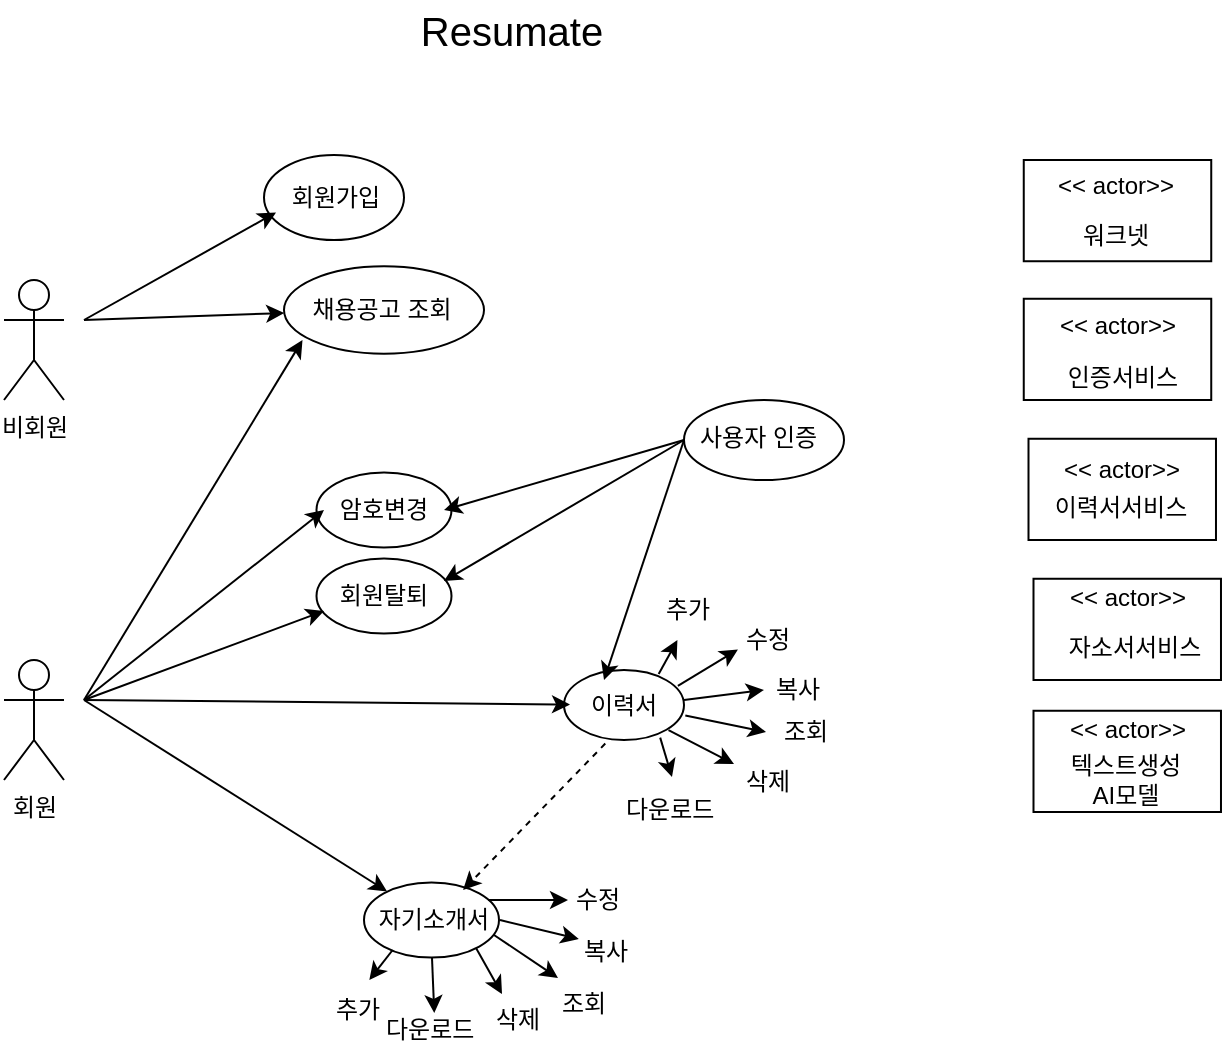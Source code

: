 <mxfile version="22.1.16" type="github">
  <diagram name="페이지-1" id="4Kzpew66DPg3UYz8mGqC">
    <mxGraphModel dx="687" dy="610" grid="1" gridSize="10" guides="1" tooltips="1" connect="1" arrows="1" fold="1" page="1" pageScale="1" pageWidth="827" pageHeight="1169" math="0" shadow="0">
      <root>
        <mxCell id="0" />
        <mxCell id="1" parent="0" />
        <mxCell id="-f8Y4yXEr9Oxtdk6bjGY-95" value="" style="rounded=0;whiteSpace=wrap;html=1;" vertex="1" parent="1">
          <mxGeometry x="674.75" y="515.38" width="93.74" height="50.62" as="geometry" />
        </mxCell>
        <mxCell id="-f8Y4yXEr9Oxtdk6bjGY-94" value="" style="rounded=0;whiteSpace=wrap;html=1;" vertex="1" parent="1">
          <mxGeometry x="674.75" y="449.38" width="93.74" height="50.62" as="geometry" />
        </mxCell>
        <mxCell id="-f8Y4yXEr9Oxtdk6bjGY-93" value="" style="rounded=0;whiteSpace=wrap;html=1;" vertex="1" parent="1">
          <mxGeometry x="672.25" y="379.38" width="93.74" height="50.62" as="geometry" />
        </mxCell>
        <mxCell id="-f8Y4yXEr9Oxtdk6bjGY-92" value="" style="rounded=0;whiteSpace=wrap;html=1;" vertex="1" parent="1">
          <mxGeometry x="669.88" y="309.38" width="93.74" height="50.62" as="geometry" />
        </mxCell>
        <mxCell id="-f8Y4yXEr9Oxtdk6bjGY-91" value="" style="rounded=0;whiteSpace=wrap;html=1;" vertex="1" parent="1">
          <mxGeometry x="669.88" y="240" width="93.74" height="50.62" as="geometry" />
        </mxCell>
        <mxCell id="-f8Y4yXEr9Oxtdk6bjGY-79" value="" style="ellipse;whiteSpace=wrap;html=1;" vertex="1" parent="1">
          <mxGeometry x="500" y="360" width="80" height="40" as="geometry" />
        </mxCell>
        <mxCell id="-f8Y4yXEr9Oxtdk6bjGY-77" value="" style="ellipse;whiteSpace=wrap;html=1;" vertex="1" parent="1">
          <mxGeometry x="340" y="601.25" width="67.5" height="37.5" as="geometry" />
        </mxCell>
        <mxCell id="-f8Y4yXEr9Oxtdk6bjGY-74" value="" style="ellipse;whiteSpace=wrap;html=1;" vertex="1" parent="1">
          <mxGeometry x="440" y="495" width="60" height="35" as="geometry" />
        </mxCell>
        <mxCell id="-f8Y4yXEr9Oxtdk6bjGY-73" value="" style="ellipse;whiteSpace=wrap;html=1;" vertex="1" parent="1">
          <mxGeometry x="316.25" y="439.25" width="67.5" height="37.5" as="geometry" />
        </mxCell>
        <mxCell id="-f8Y4yXEr9Oxtdk6bjGY-72" value="" style="ellipse;whiteSpace=wrap;html=1;" vertex="1" parent="1">
          <mxGeometry x="316.25" y="396.25" width="67.5" height="37.5" as="geometry" />
        </mxCell>
        <mxCell id="-f8Y4yXEr9Oxtdk6bjGY-70" value="" style="ellipse;whiteSpace=wrap;html=1;" vertex="1" parent="1">
          <mxGeometry x="300" y="293.13" width="100" height="43.75" as="geometry" />
        </mxCell>
        <mxCell id="-f8Y4yXEr9Oxtdk6bjGY-69" value="" style="ellipse;whiteSpace=wrap;html=1;" vertex="1" parent="1">
          <mxGeometry x="290" y="237.5" width="70" height="42.5" as="geometry" />
        </mxCell>
        <mxCell id="-f8Y4yXEr9Oxtdk6bjGY-3" value="회원" style="shape=umlActor;verticalLabelPosition=bottom;verticalAlign=top;html=1;outlineConnect=0;" vertex="1" parent="1">
          <mxGeometry x="160" y="490" width="30" height="60" as="geometry" />
        </mxCell>
        <mxCell id="-f8Y4yXEr9Oxtdk6bjGY-9" value="비회원" style="shape=umlActor;verticalLabelPosition=bottom;verticalAlign=top;html=1;outlineConnect=0;" vertex="1" parent="1">
          <mxGeometry x="160" y="300" width="30" height="60" as="geometry" />
        </mxCell>
        <mxCell id="-f8Y4yXEr9Oxtdk6bjGY-10" value="&lt;font style=&quot;font-size: 20px;&quot;&gt;Resumate&lt;/font&gt;" style="text;html=1;strokeColor=none;fillColor=none;align=center;verticalAlign=middle;whiteSpace=wrap;rounded=0;" vertex="1" parent="1">
          <mxGeometry x="364" y="160" width="100" height="30" as="geometry" />
        </mxCell>
        <mxCell id="-f8Y4yXEr9Oxtdk6bjGY-13" value="" style="endArrow=classic;html=1;rounded=0;entryX=0;entryY=0.75;entryDx=0;entryDy=0;" edge="1" parent="1" target="-f8Y4yXEr9Oxtdk6bjGY-15">
          <mxGeometry width="50" height="50" relative="1" as="geometry">
            <mxPoint x="200" y="320" as="sourcePoint" />
            <mxPoint x="291" y="270" as="targetPoint" />
          </mxGeometry>
        </mxCell>
        <mxCell id="-f8Y4yXEr9Oxtdk6bjGY-15" value="회원가입" style="text;html=1;strokeColor=none;fillColor=none;align=center;verticalAlign=middle;whiteSpace=wrap;rounded=0;" vertex="1" parent="1">
          <mxGeometry x="296" y="243.75" width="60" height="30" as="geometry" />
        </mxCell>
        <mxCell id="-f8Y4yXEr9Oxtdk6bjGY-16" value="채용공고 조회" style="text;html=1;strokeColor=none;fillColor=none;align=center;verticalAlign=middle;whiteSpace=wrap;rounded=0;" vertex="1" parent="1">
          <mxGeometry x="309.25" y="300" width="80" height="30" as="geometry" />
        </mxCell>
        <mxCell id="-f8Y4yXEr9Oxtdk6bjGY-17" value="암호변경" style="text;html=1;strokeColor=none;fillColor=none;align=center;verticalAlign=middle;whiteSpace=wrap;rounded=0;" vertex="1" parent="1">
          <mxGeometry x="320" y="400" width="60" height="30" as="geometry" />
        </mxCell>
        <mxCell id="-f8Y4yXEr9Oxtdk6bjGY-18" value="회원탈퇴" style="text;html=1;strokeColor=none;fillColor=none;align=center;verticalAlign=middle;whiteSpace=wrap;rounded=0;" vertex="1" parent="1">
          <mxGeometry x="320" y="443" width="60" height="30" as="geometry" />
        </mxCell>
        <mxCell id="-f8Y4yXEr9Oxtdk6bjGY-20" value="" style="endArrow=classic;html=1;rounded=0;" edge="1" parent="1" target="-f8Y4yXEr9Oxtdk6bjGY-70">
          <mxGeometry width="50" height="50" relative="1" as="geometry">
            <mxPoint x="200" y="320" as="sourcePoint" />
            <mxPoint x="250" y="320" as="targetPoint" />
          </mxGeometry>
        </mxCell>
        <mxCell id="-f8Y4yXEr9Oxtdk6bjGY-21" value="" style="endArrow=classic;html=1;rounded=0;entryX=0;entryY=1;entryDx=0;entryDy=0;" edge="1" parent="1" target="-f8Y4yXEr9Oxtdk6bjGY-16">
          <mxGeometry width="50" height="50" relative="1" as="geometry">
            <mxPoint x="200" y="510" as="sourcePoint" />
            <mxPoint x="293.6" y="330" as="targetPoint" />
          </mxGeometry>
        </mxCell>
        <mxCell id="-f8Y4yXEr9Oxtdk6bjGY-22" value="" style="endArrow=classic;html=1;rounded=0;entryX=0;entryY=0.5;entryDx=0;entryDy=0;" edge="1" parent="1" target="-f8Y4yXEr9Oxtdk6bjGY-17">
          <mxGeometry width="50" height="50" relative="1" as="geometry">
            <mxPoint x="200" y="510" as="sourcePoint" />
            <mxPoint x="260" y="460" as="targetPoint" />
          </mxGeometry>
        </mxCell>
        <mxCell id="-f8Y4yXEr9Oxtdk6bjGY-23" value="" style="endArrow=classic;html=1;rounded=0;entryX=0;entryY=0.75;entryDx=0;entryDy=0;" edge="1" parent="1" target="-f8Y4yXEr9Oxtdk6bjGY-18">
          <mxGeometry width="50" height="50" relative="1" as="geometry">
            <mxPoint x="200" y="510" as="sourcePoint" />
            <mxPoint x="320" y="460" as="targetPoint" />
          </mxGeometry>
        </mxCell>
        <mxCell id="-f8Y4yXEr9Oxtdk6bjGY-24" value="" style="endArrow=classic;html=1;rounded=0;" edge="1" parent="1" target="-f8Y4yXEr9Oxtdk6bjGY-25">
          <mxGeometry width="50" height="50" relative="1" as="geometry">
            <mxPoint x="200" y="510" as="sourcePoint" />
            <mxPoint x="410" y="420" as="targetPoint" />
          </mxGeometry>
        </mxCell>
        <mxCell id="-f8Y4yXEr9Oxtdk6bjGY-25" value="이력서" style="text;html=1;strokeColor=none;fillColor=none;align=center;verticalAlign=middle;whiteSpace=wrap;rounded=0;" vertex="1" parent="1">
          <mxGeometry x="443" y="500" width="54" height="25" as="geometry" />
        </mxCell>
        <mxCell id="-f8Y4yXEr9Oxtdk6bjGY-26" value="" style="endArrow=classic;html=1;rounded=0;entryX=0.164;entryY=0.022;entryDx=0;entryDy=0;entryPerimeter=0;" edge="1" parent="1" target="-f8Y4yXEr9Oxtdk6bjGY-27">
          <mxGeometry width="50" height="50" relative="1" as="geometry">
            <mxPoint x="200" y="510" as="sourcePoint" />
            <mxPoint x="250" y="545" as="targetPoint" />
          </mxGeometry>
        </mxCell>
        <mxCell id="-f8Y4yXEr9Oxtdk6bjGY-27" value="자기소개서" style="text;html=1;strokeColor=none;fillColor=none;align=center;verticalAlign=middle;whiteSpace=wrap;rounded=0;" vertex="1" parent="1">
          <mxGeometry x="340" y="605" width="70" height="30" as="geometry" />
        </mxCell>
        <mxCell id="-f8Y4yXEr9Oxtdk6bjGY-28" value="" style="endArrow=classic;html=1;rounded=0;exitX=0.789;exitY=0.056;exitDx=0;exitDy=0;exitPerimeter=0;" edge="1" parent="1" source="-f8Y4yXEr9Oxtdk6bjGY-74" target="-f8Y4yXEr9Oxtdk6bjGY-30">
          <mxGeometry width="50" height="50" relative="1" as="geometry">
            <mxPoint x="480" y="500" as="sourcePoint" />
            <mxPoint x="500" y="480" as="targetPoint" />
          </mxGeometry>
        </mxCell>
        <mxCell id="-f8Y4yXEr9Oxtdk6bjGY-30" value="추가" style="text;strokeColor=none;fillColor=none;align=left;verticalAlign=middle;spacingLeft=4;spacingRight=4;overflow=hidden;points=[[0,0.5],[1,0.5]];portConstraint=eastwest;rotatable=0;whiteSpace=wrap;html=1;" vertex="1" parent="1">
          <mxGeometry x="485" y="450" width="40" height="30" as="geometry" />
        </mxCell>
        <mxCell id="-f8Y4yXEr9Oxtdk6bjGY-31" value="" style="endArrow=classic;html=1;rounded=0;entryX=0.049;entryY=0.658;entryDx=0;entryDy=0;entryPerimeter=0;exitX=0.999;exitY=0.116;exitDx=0;exitDy=0;exitPerimeter=0;" edge="1" parent="1" source="-f8Y4yXEr9Oxtdk6bjGY-25" target="-f8Y4yXEr9Oxtdk6bjGY-32">
          <mxGeometry width="50" height="50" relative="1" as="geometry">
            <mxPoint x="500" y="500" as="sourcePoint" />
            <mxPoint x="550" y="450" as="targetPoint" />
          </mxGeometry>
        </mxCell>
        <mxCell id="-f8Y4yXEr9Oxtdk6bjGY-32" value="수정" style="text;strokeColor=none;fillColor=none;align=left;verticalAlign=middle;spacingLeft=4;spacingRight=4;overflow=hidden;points=[[0,0.5],[1,0.5]];portConstraint=eastwest;rotatable=0;whiteSpace=wrap;html=1;" vertex="1" parent="1">
          <mxGeometry x="525" y="465" width="40" height="30" as="geometry" />
        </mxCell>
        <mxCell id="-f8Y4yXEr9Oxtdk6bjGY-33" value="" style="endArrow=classic;html=1;rounded=0;entryX=0;entryY=0.5;entryDx=0;entryDy=0;" edge="1" parent="1" target="-f8Y4yXEr9Oxtdk6bjGY-34">
          <mxGeometry width="50" height="50" relative="1" as="geometry">
            <mxPoint x="500" y="510" as="sourcePoint" />
            <mxPoint x="565" y="465" as="targetPoint" />
          </mxGeometry>
        </mxCell>
        <mxCell id="-f8Y4yXEr9Oxtdk6bjGY-34" value="복사" style="text;strokeColor=none;fillColor=none;align=left;verticalAlign=middle;spacingLeft=4;spacingRight=4;overflow=hidden;points=[[0,0.5],[1,0.5]];portConstraint=eastwest;rotatable=0;whiteSpace=wrap;html=1;" vertex="1" parent="1">
          <mxGeometry x="540" y="490" width="40" height="30" as="geometry" />
        </mxCell>
        <mxCell id="-f8Y4yXEr9Oxtdk6bjGY-40" value="" style="endArrow=classic;html=1;rounded=0;entryX=0;entryY=0.5;entryDx=0;entryDy=0;exitX=1.011;exitY=0.649;exitDx=0;exitDy=0;exitPerimeter=0;" edge="1" parent="1" source="-f8Y4yXEr9Oxtdk6bjGY-74" target="-f8Y4yXEr9Oxtdk6bjGY-41">
          <mxGeometry width="50" height="50" relative="1" as="geometry">
            <mxPoint x="503.88" y="515.66" as="sourcePoint" />
            <mxPoint x="536" y="535" as="targetPoint" />
          </mxGeometry>
        </mxCell>
        <mxCell id="-f8Y4yXEr9Oxtdk6bjGY-41" value="조회" style="text;html=1;strokeColor=none;fillColor=none;align=center;verticalAlign=middle;whiteSpace=wrap;rounded=0;" vertex="1" parent="1">
          <mxGeometry x="541" y="516" width="40" height="20" as="geometry" />
        </mxCell>
        <mxCell id="-f8Y4yXEr9Oxtdk6bjGY-42" value="" style="endArrow=classic;html=1;rounded=0;exitX=0.912;exitY=1.001;exitDx=0;exitDy=0;exitPerimeter=0;" edge="1" parent="1" source="-f8Y4yXEr9Oxtdk6bjGY-25" target="-f8Y4yXEr9Oxtdk6bjGY-43">
          <mxGeometry width="50" height="50" relative="1" as="geometry">
            <mxPoint x="410" y="540" as="sourcePoint" />
            <mxPoint x="460" y="490" as="targetPoint" />
          </mxGeometry>
        </mxCell>
        <mxCell id="-f8Y4yXEr9Oxtdk6bjGY-43" value="삭제" style="text;strokeColor=none;fillColor=none;align=left;verticalAlign=middle;spacingLeft=4;spacingRight=4;overflow=hidden;points=[[0,0.5],[1,0.5]];portConstraint=eastwest;rotatable=0;whiteSpace=wrap;html=1;" vertex="1" parent="1">
          <mxGeometry x="525" y="536" width="35" height="30" as="geometry" />
        </mxCell>
        <mxCell id="-f8Y4yXEr9Oxtdk6bjGY-44" value="" style="endArrow=classic;html=1;rounded=0;entryX=0.446;entryY=-0.049;entryDx=0;entryDy=0;entryPerimeter=0;exitX=0.835;exitY=1.153;exitDx=0;exitDy=0;exitPerimeter=0;" edge="1" parent="1" source="-f8Y4yXEr9Oxtdk6bjGY-25" target="-f8Y4yXEr9Oxtdk6bjGY-45">
          <mxGeometry width="50" height="50" relative="1" as="geometry">
            <mxPoint x="490" y="530" as="sourcePoint" />
            <mxPoint x="460" y="490" as="targetPoint" />
          </mxGeometry>
        </mxCell>
        <mxCell id="-f8Y4yXEr9Oxtdk6bjGY-45" value="다운로드" style="text;strokeColor=none;fillColor=none;align=left;verticalAlign=middle;spacingLeft=4;spacingRight=4;overflow=hidden;points=[[0,0.5],[1,0.5]];portConstraint=eastwest;rotatable=0;whiteSpace=wrap;html=1;" vertex="1" parent="1">
          <mxGeometry x="465" y="550" width="65" height="30" as="geometry" />
        </mxCell>
        <mxCell id="-f8Y4yXEr9Oxtdk6bjGY-46" value="" style="endArrow=classic;html=1;rounded=0;exitX=0.344;exitY=1.051;exitDx=0;exitDy=0;dashed=1;exitPerimeter=0;" edge="1" parent="1" source="-f8Y4yXEr9Oxtdk6bjGY-74" target="-f8Y4yXEr9Oxtdk6bjGY-27">
          <mxGeometry width="50" height="50" relative="1" as="geometry">
            <mxPoint x="410" y="540" as="sourcePoint" />
            <mxPoint x="460" y="490" as="targetPoint" />
          </mxGeometry>
        </mxCell>
        <mxCell id="-f8Y4yXEr9Oxtdk6bjGY-48" value="" style="endArrow=classic;html=1;rounded=0;" edge="1" parent="1">
          <mxGeometry width="50" height="50" relative="1" as="geometry">
            <mxPoint x="354.333" y="635" as="sourcePoint" />
            <mxPoint x="342.667" y="650" as="targetPoint" />
          </mxGeometry>
        </mxCell>
        <mxCell id="-f8Y4yXEr9Oxtdk6bjGY-49" value="추가" style="text;strokeColor=none;fillColor=none;align=left;verticalAlign=middle;spacingLeft=4;spacingRight=4;overflow=hidden;points=[[0,0.5],[1,0.5]];portConstraint=eastwest;rotatable=0;whiteSpace=wrap;html=1;" vertex="1" parent="1">
          <mxGeometry x="320" y="650" width="40" height="30" as="geometry" />
        </mxCell>
        <mxCell id="-f8Y4yXEr9Oxtdk6bjGY-50" value="" style="endArrow=classic;html=1;rounded=0;exitX=0.857;exitY=0.167;exitDx=0;exitDy=0;exitPerimeter=0;" edge="1" parent="1">
          <mxGeometry width="50" height="50" relative="1" as="geometry">
            <mxPoint x="401.99" y="610.01" as="sourcePoint" />
            <mxPoint x="442" y="610.003" as="targetPoint" />
          </mxGeometry>
        </mxCell>
        <mxCell id="-f8Y4yXEr9Oxtdk6bjGY-51" value="수정" style="text;strokeColor=none;fillColor=none;align=left;verticalAlign=middle;spacingLeft=4;spacingRight=4;overflow=hidden;points=[[0,0.5],[1,0.5]];portConstraint=eastwest;rotatable=0;whiteSpace=wrap;html=1;" vertex="1" parent="1">
          <mxGeometry x="440" y="595" width="40" height="30" as="geometry" />
        </mxCell>
        <mxCell id="-f8Y4yXEr9Oxtdk6bjGY-52" value="" style="endArrow=classic;html=1;rounded=0;entryX=0.15;entryY=0.267;entryDx=0;entryDy=0;entryPerimeter=0;exitX=1;exitY=0.5;exitDx=0;exitDy=0;" edge="1" parent="1">
          <mxGeometry width="50" height="50" relative="1" as="geometry">
            <mxPoint x="408" y="620" as="sourcePoint" />
            <mxPoint x="447.4" y="629.476" as="targetPoint" />
          </mxGeometry>
        </mxCell>
        <mxCell id="-f8Y4yXEr9Oxtdk6bjGY-53" value="복사" style="text;strokeColor=none;fillColor=none;align=left;verticalAlign=middle;spacingLeft=4;spacingRight=4;overflow=hidden;points=[[0,0.5],[1,0.5]];portConstraint=eastwest;rotatable=0;whiteSpace=wrap;html=1;" vertex="1" parent="1">
          <mxGeometry x="444" y="622" width="36" height="28" as="geometry" />
        </mxCell>
        <mxCell id="-f8Y4yXEr9Oxtdk6bjGY-54" value="" style="endArrow=classic;html=1;rounded=0;entryX=0;entryY=0.5;entryDx=0;entryDy=0;exitX=1;exitY=0.75;exitDx=0;exitDy=0;" edge="1" parent="1">
          <mxGeometry width="50" height="50" relative="1" as="geometry">
            <mxPoint x="405" y="627.5" as="sourcePoint" />
            <mxPoint x="437.0" y="649" as="targetPoint" />
          </mxGeometry>
        </mxCell>
        <mxCell id="-f8Y4yXEr9Oxtdk6bjGY-55" value="조회" style="text;html=1;strokeColor=none;fillColor=none;align=center;verticalAlign=middle;whiteSpace=wrap;rounded=0;" vertex="1" parent="1">
          <mxGeometry x="430" y="652" width="40" height="20" as="geometry" />
        </mxCell>
        <mxCell id="-f8Y4yXEr9Oxtdk6bjGY-56" value="" style="endArrow=classic;html=1;rounded=0;" edge="1" parent="1">
          <mxGeometry width="50" height="50" relative="1" as="geometry">
            <mxPoint x="396" y="634" as="sourcePoint" />
            <mxPoint x="409.013" y="657" as="targetPoint" />
          </mxGeometry>
        </mxCell>
        <mxCell id="-f8Y4yXEr9Oxtdk6bjGY-57" value="삭제" style="text;strokeColor=none;fillColor=none;align=left;verticalAlign=middle;spacingLeft=4;spacingRight=4;overflow=hidden;points=[[0,0.5],[1,0.5]];portConstraint=eastwest;rotatable=0;whiteSpace=wrap;html=1;" vertex="1" parent="1">
          <mxGeometry x="400" y="655" width="35" height="30" as="geometry" />
        </mxCell>
        <mxCell id="-f8Y4yXEr9Oxtdk6bjGY-58" value="" style="endArrow=classic;html=1;rounded=0;entryX=0.479;entryY=0.083;entryDx=0;entryDy=0;entryPerimeter=0;exitX=0.5;exitY=1;exitDx=0;exitDy=0;" edge="1" parent="1">
          <mxGeometry width="50" height="50" relative="1" as="geometry">
            <mxPoint x="374" y="639" as="sourcePoint" />
            <mxPoint x="375.135" y="666.49" as="targetPoint" />
          </mxGeometry>
        </mxCell>
        <mxCell id="-f8Y4yXEr9Oxtdk6bjGY-59" value="다운로드" style="text;strokeColor=none;fillColor=none;align=left;verticalAlign=middle;spacingLeft=4;spacingRight=4;overflow=hidden;points=[[0,0.5],[1,0.5]];portConstraint=eastwest;rotatable=0;whiteSpace=wrap;html=1;" vertex="1" parent="1">
          <mxGeometry x="345" y="660" width="65" height="30" as="geometry" />
        </mxCell>
        <mxCell id="-f8Y4yXEr9Oxtdk6bjGY-61" value="사용자 인증" style="text;strokeColor=none;fillColor=none;align=left;verticalAlign=middle;spacingLeft=4;spacingRight=4;overflow=hidden;points=[[0,0.5],[1,0.5]];portConstraint=eastwest;rotatable=0;whiteSpace=wrap;html=1;" vertex="1" parent="1">
          <mxGeometry x="502" y="364" width="80" height="30" as="geometry" />
        </mxCell>
        <mxCell id="-f8Y4yXEr9Oxtdk6bjGY-62" value="" style="endArrow=classic;html=1;rounded=0;entryX=1;entryY=0.5;entryDx=0;entryDy=0;" edge="1" parent="1" target="-f8Y4yXEr9Oxtdk6bjGY-17">
          <mxGeometry width="50" height="50" relative="1" as="geometry">
            <mxPoint x="500" y="380" as="sourcePoint" />
            <mxPoint x="570" y="440" as="targetPoint" />
          </mxGeometry>
        </mxCell>
        <mxCell id="-f8Y4yXEr9Oxtdk6bjGY-63" value="" style="endArrow=classic;html=1;rounded=0;exitX=0;exitY=0.5;exitDx=0;exitDy=0;entryX=1;entryY=0.25;entryDx=0;entryDy=0;" edge="1" parent="1" source="-f8Y4yXEr9Oxtdk6bjGY-79" target="-f8Y4yXEr9Oxtdk6bjGY-18">
          <mxGeometry width="50" height="50" relative="1" as="geometry">
            <mxPoint x="490" y="450" as="sourcePoint" />
            <mxPoint x="540" y="400" as="targetPoint" />
          </mxGeometry>
        </mxCell>
        <mxCell id="-f8Y4yXEr9Oxtdk6bjGY-64" value="" style="endArrow=classic;html=1;rounded=0;" edge="1" parent="1">
          <mxGeometry width="50" height="50" relative="1" as="geometry">
            <mxPoint x="500" y="380" as="sourcePoint" />
            <mxPoint x="460" y="500" as="targetPoint" />
          </mxGeometry>
        </mxCell>
        <mxCell id="-f8Y4yXEr9Oxtdk6bjGY-81" value="&amp;lt;&amp;lt; actor&amp;gt;&amp;gt;" style="text;html=1;align=center;verticalAlign=middle;whiteSpace=wrap;rounded=0;" vertex="1" parent="1">
          <mxGeometry x="681.12" y="237.5" width="70" height="30" as="geometry" />
        </mxCell>
        <mxCell id="-f8Y4yXEr9Oxtdk6bjGY-82" value="워크넷" style="text;html=1;align=center;verticalAlign=middle;whiteSpace=wrap;rounded=0;" vertex="1" parent="1">
          <mxGeometry x="686.12" y="263.13" width="60" height="30" as="geometry" />
        </mxCell>
        <mxCell id="-f8Y4yXEr9Oxtdk6bjGY-83" value="&amp;lt;&amp;lt; actor&amp;gt;&amp;gt;" style="text;html=1;strokeColor=none;fillColor=none;align=center;verticalAlign=middle;whiteSpace=wrap;rounded=0;" vertex="1" parent="1">
          <mxGeometry x="681.62" y="308.37" width="70" height="30" as="geometry" />
        </mxCell>
        <mxCell id="-f8Y4yXEr9Oxtdk6bjGY-84" value="인증서비스" style="text;html=1;strokeColor=none;fillColor=none;align=center;verticalAlign=middle;whiteSpace=wrap;rounded=0;" vertex="1" parent="1">
          <mxGeometry x="686.62" y="334" width="65" height="30" as="geometry" />
        </mxCell>
        <mxCell id="-f8Y4yXEr9Oxtdk6bjGY-85" value="&amp;lt;&amp;lt; actor&amp;gt;&amp;gt;" style="text;html=1;strokeColor=none;fillColor=none;align=center;verticalAlign=middle;whiteSpace=wrap;rounded=0;" vertex="1" parent="1">
          <mxGeometry x="684.12" y="379.69" width="70" height="30" as="geometry" />
        </mxCell>
        <mxCell id="-f8Y4yXEr9Oxtdk6bjGY-86" value="이력서서비스" style="text;html=1;strokeColor=none;fillColor=none;align=center;verticalAlign=middle;whiteSpace=wrap;rounded=0;" vertex="1" parent="1">
          <mxGeometry x="677.12" y="399.32" width="82.5" height="30" as="geometry" />
        </mxCell>
        <mxCell id="-f8Y4yXEr9Oxtdk6bjGY-87" value="&amp;lt;&amp;lt; actor&amp;gt;&amp;gt;" style="text;html=1;strokeColor=none;fillColor=none;align=center;verticalAlign=middle;whiteSpace=wrap;rounded=0;" vertex="1" parent="1">
          <mxGeometry x="686.62" y="444.38" width="70" height="30" as="geometry" />
        </mxCell>
        <mxCell id="-f8Y4yXEr9Oxtdk6bjGY-88" value="자소서서비스" style="text;html=1;strokeColor=none;fillColor=none;align=center;verticalAlign=middle;whiteSpace=wrap;rounded=0;" vertex="1" parent="1">
          <mxGeometry x="683.62" y="469.38" width="82.5" height="30" as="geometry" />
        </mxCell>
        <mxCell id="-f8Y4yXEr9Oxtdk6bjGY-89" value="&amp;lt;&amp;lt; actor&amp;gt;&amp;gt;" style="text;html=1;strokeColor=none;fillColor=none;align=center;verticalAlign=middle;whiteSpace=wrap;rounded=0;" vertex="1" parent="1">
          <mxGeometry x="687.37" y="510.38" width="70" height="30" as="geometry" />
        </mxCell>
        <mxCell id="-f8Y4yXEr9Oxtdk6bjGY-90" value="텍스트생성&lt;br&gt;AI모델" style="text;html=1;strokeColor=none;fillColor=none;align=center;verticalAlign=middle;whiteSpace=wrap;rounded=0;" vertex="1" parent="1">
          <mxGeometry x="681.87" y="535.38" width="77.5" height="30" as="geometry" />
        </mxCell>
      </root>
    </mxGraphModel>
  </diagram>
</mxfile>

